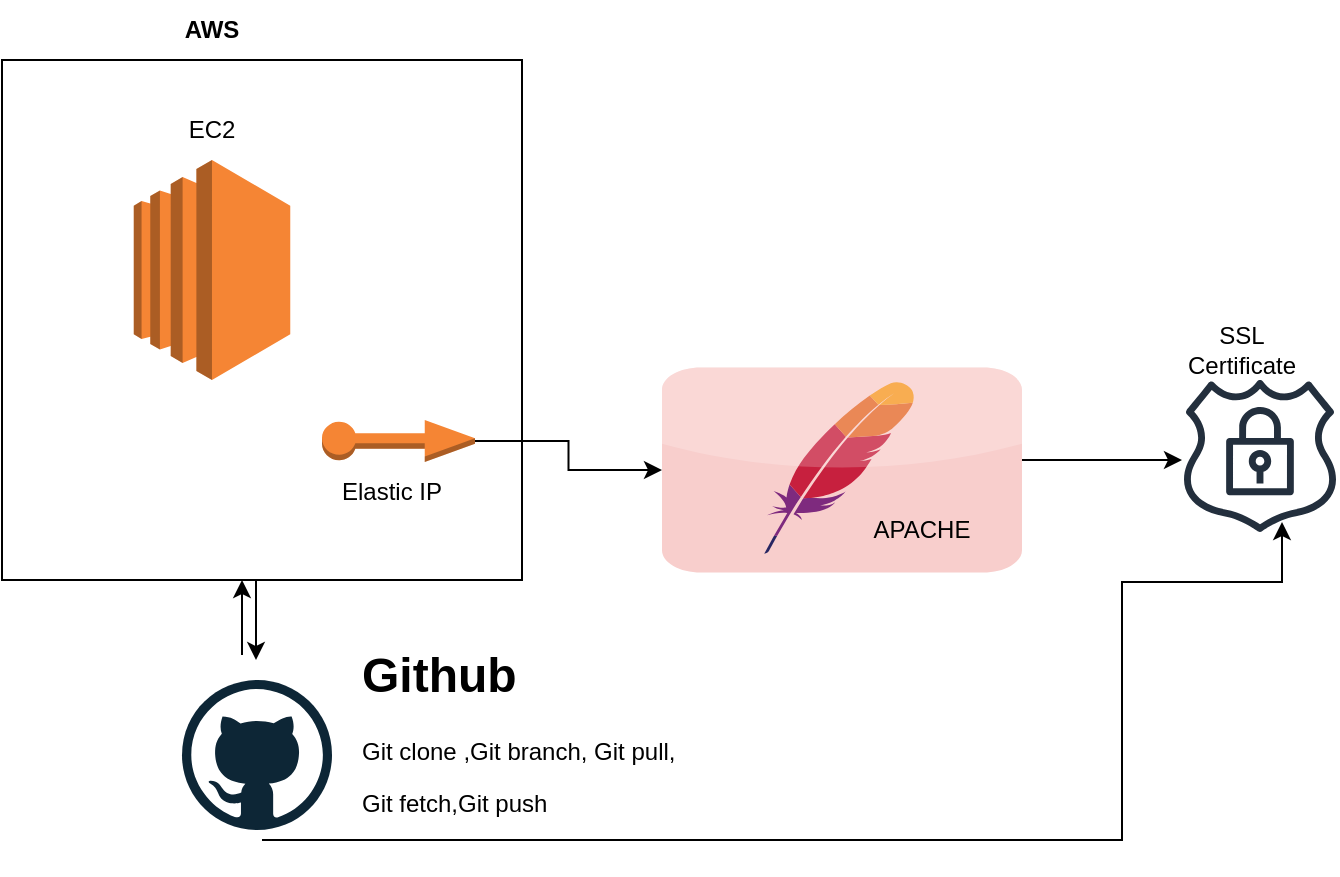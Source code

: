 <mxfile version="21.8.0" type="github">
  <diagram id="R2lEEEUBdFMjLlhIrx00" name="Page-1">
    <mxGraphModel dx="880" dy="440" grid="1" gridSize="10" guides="1" tooltips="1" connect="1" arrows="1" fold="1" page="1" pageScale="1" pageWidth="850" pageHeight="1100" math="0" shadow="0" extFonts="Permanent Marker^https://fonts.googleapis.com/css?family=Permanent+Marker">
      <root>
        <mxCell id="0" />
        <mxCell id="1" parent="0" />
        <mxCell id="TNkii-dBvrVCI2CTxZwi-23" value="" style="whiteSpace=wrap;html=1;aspect=fixed;" vertex="1" parent="1">
          <mxGeometry x="60" y="60" width="260" height="260" as="geometry" />
        </mxCell>
        <mxCell id="TNkii-dBvrVCI2CTxZwi-1" value="" style="outlineConnect=0;dashed=0;verticalLabelPosition=bottom;verticalAlign=top;align=center;html=1;shape=mxgraph.aws3.ec2;fillColor=#F58534;gradientColor=none;" vertex="1" parent="1">
          <mxGeometry x="125.88" y="110" width="78.25" height="110" as="geometry" />
        </mxCell>
        <mxCell id="TNkii-dBvrVCI2CTxZwi-5" value="EC2" style="text;html=1;strokeColor=none;fillColor=none;align=center;verticalAlign=middle;whiteSpace=wrap;rounded=0;" vertex="1" parent="1">
          <mxGeometry x="135" y="80" width="60" height="30" as="geometry" />
        </mxCell>
        <mxCell id="TNkii-dBvrVCI2CTxZwi-6" value="" style="dashed=0;outlineConnect=0;html=1;align=center;labelPosition=center;verticalLabelPosition=bottom;verticalAlign=top;shape=mxgraph.weblogos.github" vertex="1" parent="1">
          <mxGeometry x="150" y="370" width="75" height="75" as="geometry" />
        </mxCell>
        <mxCell id="TNkii-dBvrVCI2CTxZwi-7" value="" style="dashed=0;outlineConnect=0;html=1;align=center;labelPosition=center;verticalLabelPosition=bottom;verticalAlign=top;shape=mxgraph.webicons.apache;fillColor=#f8cecc;strokeColor=#b85450;" vertex="1" parent="1">
          <mxGeometry x="390" y="213.8" width="180" height="102.4" as="geometry" />
        </mxCell>
        <mxCell id="TNkii-dBvrVCI2CTxZwi-10" value="APACHE" style="text;strokeColor=none;align=center;fillColor=none;html=1;verticalAlign=middle;whiteSpace=wrap;rounded=0;" vertex="1" parent="1">
          <mxGeometry x="490" y="280" width="60" height="30" as="geometry" />
        </mxCell>
        <mxCell id="TNkii-dBvrVCI2CTxZwi-13" value="" style="sketch=0;outlineConnect=0;fontColor=#232F3E;gradientColor=none;fillColor=#232F3D;strokeColor=none;dashed=0;verticalLabelPosition=bottom;verticalAlign=top;align=center;html=1;fontSize=12;fontStyle=0;aspect=fixed;pointerEvents=1;shape=mxgraph.aws4.ssl_padlock;" vertex="1" parent="1">
          <mxGeometry x="650" y="220" width="78" height="76" as="geometry" />
        </mxCell>
        <mxCell id="TNkii-dBvrVCI2CTxZwi-15" value="SSL Certificate" style="text;html=1;strokeColor=none;fillColor=none;align=center;verticalAlign=middle;whiteSpace=wrap;rounded=0;" vertex="1" parent="1">
          <mxGeometry x="650" y="190" width="60" height="30" as="geometry" />
        </mxCell>
        <mxCell id="TNkii-dBvrVCI2CTxZwi-25" style="edgeStyle=orthogonalEdgeStyle;rounded=0;orthogonalLoop=1;jettySize=auto;html=1;exitX=1;exitY=0.5;exitDx=0;exitDy=0;exitPerimeter=0;" edge="1" parent="1" source="TNkii-dBvrVCI2CTxZwi-17" target="TNkii-dBvrVCI2CTxZwi-7">
          <mxGeometry relative="1" as="geometry" />
        </mxCell>
        <mxCell id="TNkii-dBvrVCI2CTxZwi-17" value="" style="outlineConnect=0;dashed=0;verticalLabelPosition=bottom;verticalAlign=top;align=center;html=1;shape=mxgraph.aws3.elastic_ip;fillColor=#F58534;gradientColor=none;" vertex="1" parent="1">
          <mxGeometry x="220" y="240" width="76.5" height="21" as="geometry" />
        </mxCell>
        <mxCell id="TNkii-dBvrVCI2CTxZwi-22" value="Elastic IP" style="text;html=1;strokeColor=none;fillColor=none;align=center;verticalAlign=middle;whiteSpace=wrap;rounded=0;" vertex="1" parent="1">
          <mxGeometry x="225" y="261" width="60" height="30" as="geometry" />
        </mxCell>
        <mxCell id="TNkii-dBvrVCI2CTxZwi-26" value="" style="edgeStyle=none;orthogonalLoop=1;jettySize=auto;html=1;rounded=0;" edge="1" parent="1">
          <mxGeometry width="80" relative="1" as="geometry">
            <mxPoint x="570" y="260" as="sourcePoint" />
            <mxPoint x="650" y="260" as="targetPoint" />
            <Array as="points" />
          </mxGeometry>
        </mxCell>
        <mxCell id="TNkii-dBvrVCI2CTxZwi-29" value="AWS" style="text;html=1;strokeColor=none;fillColor=none;align=center;verticalAlign=middle;whiteSpace=wrap;rounded=0;fontStyle=1" vertex="1" parent="1">
          <mxGeometry x="135" y="30" width="60" height="30" as="geometry" />
        </mxCell>
        <mxCell id="TNkii-dBvrVCI2CTxZwi-30" style="edgeStyle=none;rounded=0;orthogonalLoop=1;jettySize=auto;html=1;exitX=0.5;exitY=0;exitDx=0;exitDy=0;" edge="1" parent="1">
          <mxGeometry relative="1" as="geometry">
            <mxPoint x="187" y="360" as="targetPoint" />
            <mxPoint x="187" y="320" as="sourcePoint" />
          </mxGeometry>
        </mxCell>
        <mxCell id="TNkii-dBvrVCI2CTxZwi-31" value="&lt;h1&gt;Github&lt;br&gt;&lt;/h1&gt;&lt;p&gt;Git clone ,Git branch, Git pull,&lt;/p&gt;&lt;p&gt;Git fetch,Git push&lt;br&gt;&lt;/p&gt;" style="text;html=1;strokeColor=none;fillColor=none;spacing=5;spacingTop=-20;whiteSpace=wrap;overflow=hidden;rounded=0;" vertex="1" parent="1">
          <mxGeometry x="235" y="347.5" width="190" height="120" as="geometry" />
        </mxCell>
        <mxCell id="TNkii-dBvrVCI2CTxZwi-33" value="" style="edgeStyle=orthogonalEdgeStyle;orthogonalLoop=1;jettySize=auto;html=1;rounded=0;" edge="1" parent="1">
          <mxGeometry width="80" relative="1" as="geometry">
            <mxPoint x="190" y="450" as="sourcePoint" />
            <mxPoint x="700" y="291" as="targetPoint" />
            <Array as="points">
              <mxPoint x="620" y="321" />
              <mxPoint x="700" y="321" />
            </Array>
          </mxGeometry>
        </mxCell>
        <mxCell id="TNkii-dBvrVCI2CTxZwi-34" value="" style="edgeStyle=none;orthogonalLoop=1;jettySize=auto;html=1;rounded=0;" edge="1" parent="1">
          <mxGeometry width="80" relative="1" as="geometry">
            <mxPoint x="180" y="350" as="sourcePoint" />
            <mxPoint x="180" y="320" as="targetPoint" />
            <Array as="points">
              <mxPoint x="180" y="357.5" />
            </Array>
          </mxGeometry>
        </mxCell>
      </root>
    </mxGraphModel>
  </diagram>
</mxfile>
